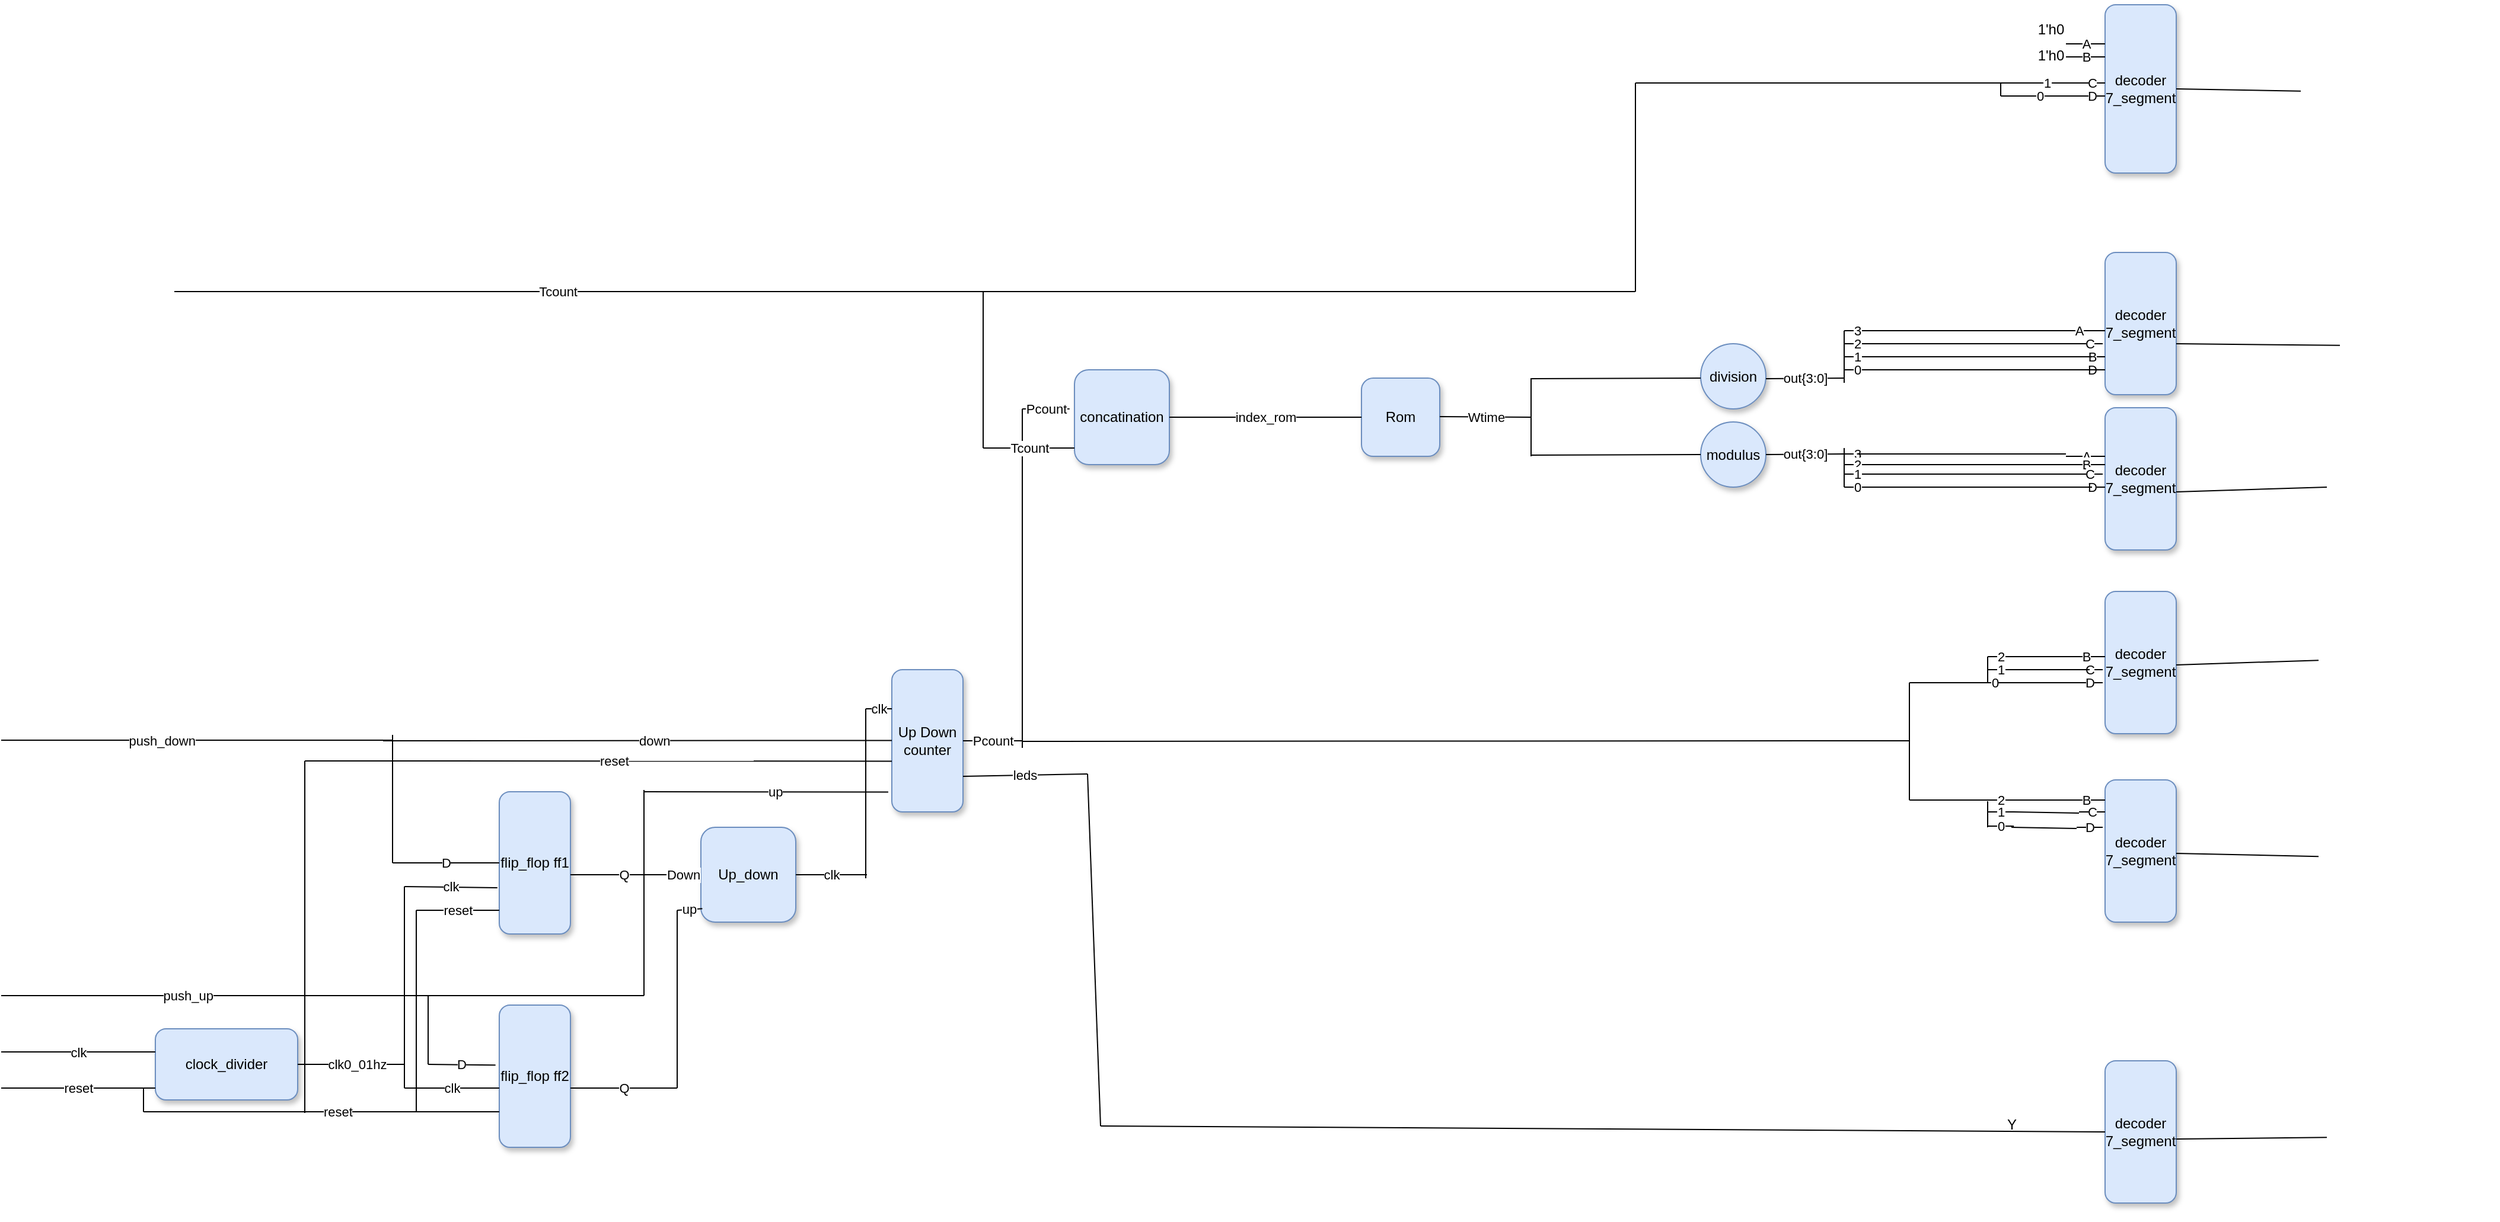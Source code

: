 <mxfile version="17.4.6" type="github">
  <diagram id="_OasSzyfXpFbLGzIso6j" name="Page-1">
    <mxGraphModel dx="2076" dy="1094" grid="1" gridSize="11" guides="1" tooltips="1" connect="1" arrows="1" fold="1" page="1" pageScale="1" pageWidth="2339" pageHeight="3300" math="0" shadow="0">
      <root>
        <mxCell id="0" />
        <mxCell id="1" parent="0" />
        <mxCell id="bXjj3tOBY4pDYJ4PTl34-1" value="&lt;p style=&quot;line-height: 2.1&quot;&gt;clock_divider&lt;/p&gt;" style="rounded=1;whiteSpace=wrap;html=1;align=center;fillColor=#dae8fc;strokeColor=#6c8ebf;shadow=1;" vertex="1" parent="1">
          <mxGeometry x="160" y="930" width="120" height="60" as="geometry" />
        </mxCell>
        <mxCell id="bXjj3tOBY4pDYJ4PTl34-2" value="clk" style="endArrow=none;html=1;rounded=0;" edge="1" parent="1">
          <mxGeometry width="50" height="50" relative="1" as="geometry">
            <mxPoint x="30" y="949.5" as="sourcePoint" />
            <mxPoint x="160" y="949.5" as="targetPoint" />
            <Array as="points">
              <mxPoint x="90" y="949.5" />
            </Array>
          </mxGeometry>
        </mxCell>
        <mxCell id="bXjj3tOBY4pDYJ4PTl34-3" value="reset" style="endArrow=none;html=1;rounded=0;fontFamily=Helvetica;" edge="1" parent="1">
          <mxGeometry width="50" height="50" relative="1" as="geometry">
            <mxPoint x="30" y="980" as="sourcePoint" />
            <mxPoint x="160" y="980" as="targetPoint" />
          </mxGeometry>
        </mxCell>
        <mxCell id="bXjj3tOBY4pDYJ4PTl34-4" value="clk0_01hz" style="endArrow=none;html=1;rounded=0;fontFamily=Helvetica;exitX=1;exitY=0.5;exitDx=0;exitDy=0;" edge="1" parent="1" source="bXjj3tOBY4pDYJ4PTl34-1">
          <mxGeometry width="50" height="50" relative="1" as="geometry">
            <mxPoint x="300" y="980" as="sourcePoint" />
            <mxPoint x="370" y="970" as="targetPoint" />
            <Array as="points">
              <mxPoint x="370" y="960" />
            </Array>
          </mxGeometry>
        </mxCell>
        <mxCell id="bXjj3tOBY4pDYJ4PTl34-8" value="flip_flop ff1" style="rounded=1;whiteSpace=wrap;html=1;shadow=1;fontFamily=Helvetica;direction=south;fillColor=#dae8fc;strokeColor=#6c8ebf;" vertex="1" parent="1">
          <mxGeometry x="450" y="730" width="60" height="120" as="geometry" />
        </mxCell>
        <mxCell id="bXjj3tOBY4pDYJ4PTl34-9" value="flip_flop ff2" style="rounded=1;whiteSpace=wrap;html=1;shadow=1;fontFamily=Helvetica;direction=south;fillColor=#dae8fc;strokeColor=#6c8ebf;" vertex="1" parent="1">
          <mxGeometry x="450" y="910" width="60" height="120" as="geometry" />
        </mxCell>
        <mxCell id="bXjj3tOBY4pDYJ4PTl34-11" value="" style="endArrow=none;html=1;rounded=0;fontFamily=Helvetica;" edge="1" parent="1">
          <mxGeometry width="50" height="50" relative="1" as="geometry">
            <mxPoint x="370" y="980" as="sourcePoint" />
            <mxPoint x="370" y="810" as="targetPoint" />
            <Array as="points">
              <mxPoint x="370" y="970" />
            </Array>
          </mxGeometry>
        </mxCell>
        <mxCell id="bXjj3tOBY4pDYJ4PTl34-12" value="clk" style="endArrow=none;html=1;rounded=0;fontFamily=Helvetica;entryX=0.675;entryY=1.027;entryDx=0;entryDy=0;entryPerimeter=0;" edge="1" parent="1" target="bXjj3tOBY4pDYJ4PTl34-8">
          <mxGeometry width="50" height="50" relative="1" as="geometry">
            <mxPoint x="370" y="810" as="sourcePoint" />
            <mxPoint x="440" y="810" as="targetPoint" />
          </mxGeometry>
        </mxCell>
        <mxCell id="bXjj3tOBY4pDYJ4PTl34-13" value="clk" style="endArrow=none;html=1;rounded=0;fontFamily=Helvetica;entryX=0.583;entryY=1;entryDx=0;entryDy=0;entryPerimeter=0;" edge="1" parent="1" target="bXjj3tOBY4pDYJ4PTl34-9">
          <mxGeometry width="50" height="50" relative="1" as="geometry">
            <mxPoint x="370" y="980" as="sourcePoint" />
            <mxPoint x="440" y="980" as="targetPoint" />
          </mxGeometry>
        </mxCell>
        <mxCell id="bXjj3tOBY4pDYJ4PTl34-16" value="" style="endArrow=none;html=1;rounded=0;fontFamily=Helvetica;" edge="1" parent="1">
          <mxGeometry width="50" height="50" relative="1" as="geometry">
            <mxPoint x="150" y="1000" as="sourcePoint" />
            <mxPoint x="150" y="980" as="targetPoint" />
          </mxGeometry>
        </mxCell>
        <mxCell id="bXjj3tOBY4pDYJ4PTl34-17" value="reset" style="endArrow=none;html=1;rounded=0;fontFamily=Helvetica;entryX=0.75;entryY=1;entryDx=0;entryDy=0;align=left;" edge="1" parent="1" target="bXjj3tOBY4pDYJ4PTl34-9">
          <mxGeometry width="50" height="50" relative="1" as="geometry">
            <mxPoint x="150" y="1000" as="sourcePoint" />
            <mxPoint x="414" y="1000" as="targetPoint" />
          </mxGeometry>
        </mxCell>
        <mxCell id="bXjj3tOBY4pDYJ4PTl34-18" value="D" style="endArrow=none;html=1;rounded=0;fontFamily=Helvetica;entryX=0.422;entryY=1.053;entryDx=0;entryDy=0;entryPerimeter=0;" edge="1" parent="1" target="bXjj3tOBY4pDYJ4PTl34-9">
          <mxGeometry width="50" height="50" relative="1" as="geometry">
            <mxPoint x="390" y="960" as="sourcePoint" />
            <mxPoint x="450" y="930" as="targetPoint" />
          </mxGeometry>
        </mxCell>
        <mxCell id="bXjj3tOBY4pDYJ4PTl34-19" value="" style="endArrow=none;html=1;rounded=0;fontFamily=Helvetica;" edge="1" parent="1">
          <mxGeometry width="50" height="50" relative="1" as="geometry">
            <mxPoint x="390" y="960" as="sourcePoint" />
            <mxPoint x="390" y="902" as="targetPoint" />
          </mxGeometry>
        </mxCell>
        <mxCell id="bXjj3tOBY4pDYJ4PTl34-20" value="push_up" style="endArrow=none;html=1;rounded=0;fontFamily=Helvetica;align=right;" edge="1" parent="1">
          <mxGeometry width="50" height="50" relative="1" as="geometry">
            <mxPoint x="390" y="902" as="sourcePoint" />
            <mxPoint x="30" y="902" as="targetPoint" />
          </mxGeometry>
        </mxCell>
        <mxCell id="bXjj3tOBY4pDYJ4PTl34-24" value="D" style="endArrow=none;html=1;rounded=0;fontFamily=Helvetica;entryX=0.5;entryY=1;entryDx=0;entryDy=0;" edge="1" parent="1" target="bXjj3tOBY4pDYJ4PTl34-8">
          <mxGeometry width="50" height="50" relative="1" as="geometry">
            <mxPoint x="360" y="790" as="sourcePoint" />
            <mxPoint x="450" y="765" as="targetPoint" />
          </mxGeometry>
        </mxCell>
        <mxCell id="bXjj3tOBY4pDYJ4PTl34-25" value="" style="endArrow=none;html=1;rounded=0;fontFamily=Helvetica;" edge="1" parent="1">
          <mxGeometry width="50" height="50" relative="1" as="geometry">
            <mxPoint x="360" y="790" as="sourcePoint" />
            <mxPoint x="360" y="682" as="targetPoint" />
          </mxGeometry>
        </mxCell>
        <mxCell id="bXjj3tOBY4pDYJ4PTl34-26" value="push_down" style="endArrow=none;html=1;rounded=0;fontFamily=Helvetica;align=right;" edge="1" parent="1">
          <mxGeometry width="50" height="50" relative="1" as="geometry">
            <mxPoint x="30" y="686.5" as="sourcePoint" />
            <mxPoint x="360" y="686.5" as="targetPoint" />
          </mxGeometry>
        </mxCell>
        <mxCell id="bXjj3tOBY4pDYJ4PTl34-27" value="reset" style="endArrow=none;html=1;rounded=0;fontFamily=Helvetica;" edge="1" parent="1">
          <mxGeometry width="50" height="50" relative="1" as="geometry">
            <mxPoint x="380" y="830" as="sourcePoint" />
            <mxPoint x="450" y="830" as="targetPoint" />
          </mxGeometry>
        </mxCell>
        <mxCell id="bXjj3tOBY4pDYJ4PTl34-28" value="" style="endArrow=none;html=1;rounded=0;fontFamily=Helvetica;" edge="1" parent="1">
          <mxGeometry width="50" height="50" relative="1" as="geometry">
            <mxPoint x="380" y="830" as="sourcePoint" />
            <mxPoint x="380" y="1000" as="targetPoint" />
          </mxGeometry>
        </mxCell>
        <mxCell id="bXjj3tOBY4pDYJ4PTl34-29" value="Q" style="endArrow=none;html=1;rounded=0;fontFamily=Helvetica;" edge="1" parent="1">
          <mxGeometry width="50" height="50" relative="1" as="geometry">
            <mxPoint x="510" y="800" as="sourcePoint" />
            <mxPoint x="600" y="800" as="targetPoint" />
          </mxGeometry>
        </mxCell>
        <mxCell id="bXjj3tOBY4pDYJ4PTl34-30" value="Q" style="endArrow=none;html=1;rounded=0;fontFamily=Helvetica;" edge="1" parent="1">
          <mxGeometry width="50" height="50" relative="1" as="geometry">
            <mxPoint x="510" y="980" as="sourcePoint" />
            <mxPoint x="600" y="980" as="targetPoint" />
          </mxGeometry>
        </mxCell>
        <mxCell id="bXjj3tOBY4pDYJ4PTl34-32" value="Up_down" style="whiteSpace=wrap;html=1;aspect=fixed;rounded=1;shadow=1;fontFamily=Helvetica;fillColor=#dae8fc;strokeColor=#6c8ebf;" vertex="1" parent="1">
          <mxGeometry x="620" y="760" width="80" height="80" as="geometry" />
        </mxCell>
        <mxCell id="bXjj3tOBY4pDYJ4PTl34-34" value="Down" style="endArrow=none;html=1;rounded=0;fontFamily=Helvetica;" edge="1" parent="1">
          <mxGeometry width="50" height="50" relative="1" as="geometry">
            <mxPoint x="590" y="800" as="sourcePoint" />
            <mxPoint x="620" y="800" as="targetPoint" />
          </mxGeometry>
        </mxCell>
        <mxCell id="bXjj3tOBY4pDYJ4PTl34-40" value="" style="endArrow=none;html=1;rounded=0;fontFamily=Helvetica;" edge="1" parent="1">
          <mxGeometry width="50" height="50" relative="1" as="geometry">
            <mxPoint x="600" y="980" as="sourcePoint" />
            <mxPoint x="600" y="830" as="targetPoint" />
          </mxGeometry>
        </mxCell>
        <mxCell id="bXjj3tOBY4pDYJ4PTl34-41" value="up" style="endArrow=none;html=1;rounded=0;fontFamily=Helvetica;entryX=0.015;entryY=0.858;entryDx=0;entryDy=0;entryPerimeter=0;" edge="1" parent="1" target="bXjj3tOBY4pDYJ4PTl34-32">
          <mxGeometry width="50" height="50" relative="1" as="geometry">
            <mxPoint x="600" y="830" as="sourcePoint" />
            <mxPoint x="670" y="870" as="targetPoint" />
          </mxGeometry>
        </mxCell>
        <mxCell id="bXjj3tOBY4pDYJ4PTl34-42" value="clk" style="endArrow=none;html=1;rounded=0;fontFamily=Helvetica;exitX=1;exitY=0.5;exitDx=0;exitDy=0;" edge="1" parent="1" source="bXjj3tOBY4pDYJ4PTl34-32">
          <mxGeometry width="50" height="50" relative="1" as="geometry">
            <mxPoint x="590" y="880" as="sourcePoint" />
            <mxPoint x="760" y="800" as="targetPoint" />
          </mxGeometry>
        </mxCell>
        <mxCell id="bXjj3tOBY4pDYJ4PTl34-43" value="Up Down counter" style="rounded=1;whiteSpace=wrap;html=1;shadow=1;fontFamily=Helvetica;direction=south;fillColor=#dae8fc;strokeColor=#6c8ebf;" vertex="1" parent="1">
          <mxGeometry x="781" y="627" width="60" height="120" as="geometry" />
        </mxCell>
        <mxCell id="bXjj3tOBY4pDYJ4PTl34-45" value="up" style="endArrow=none;html=1;rounded=0;fontFamily=Helvetica;entryX=0.86;entryY=1.05;entryDx=0;entryDy=0;entryPerimeter=0;align=left;" edge="1" parent="1" target="bXjj3tOBY4pDYJ4PTl34-43">
          <mxGeometry width="50" height="50" relative="1" as="geometry">
            <mxPoint x="572" y="730" as="sourcePoint" />
            <mxPoint x="781" y="682" as="targetPoint" />
          </mxGeometry>
        </mxCell>
        <mxCell id="bXjj3tOBY4pDYJ4PTl34-47" value="" style="endArrow=none;html=1;rounded=0;fontFamily=Helvetica;" edge="1" parent="1">
          <mxGeometry width="50" height="50" relative="1" as="geometry">
            <mxPoint x="572" y="728.5" as="sourcePoint" />
            <mxPoint x="572" y="902" as="targetPoint" />
          </mxGeometry>
        </mxCell>
        <mxCell id="bXjj3tOBY4pDYJ4PTl34-48" value="" style="endArrow=none;html=1;rounded=0;fontFamily=Helvetica;" edge="1" parent="1">
          <mxGeometry width="50" height="50" relative="1" as="geometry">
            <mxPoint x="383.5" y="902" as="sourcePoint" />
            <mxPoint x="572" y="902" as="targetPoint" />
          </mxGeometry>
        </mxCell>
        <mxCell id="bXjj3tOBY4pDYJ4PTl34-49" value="reset" style="endArrow=none;html=1;rounded=0;fontFamily=Helvetica;entryX=0.86;entryY=1.05;entryDx=0;entryDy=0;entryPerimeter=0;align=left;" edge="1" parent="1">
          <mxGeometry width="50" height="50" relative="1" as="geometry">
            <mxPoint x="286" y="704" as="sourcePoint" />
            <mxPoint x="781" y="704.2" as="targetPoint" />
          </mxGeometry>
        </mxCell>
        <mxCell id="bXjj3tOBY4pDYJ4PTl34-50" value="" style="endArrow=none;html=1;rounded=0;fontFamily=Helvetica;" edge="1" parent="1">
          <mxGeometry width="50" height="50" relative="1" as="geometry">
            <mxPoint x="286" y="704" as="sourcePoint" />
            <mxPoint x="286" y="1001" as="targetPoint" />
          </mxGeometry>
        </mxCell>
        <mxCell id="bXjj3tOBY4pDYJ4PTl34-51" value="down" style="endArrow=none;html=1;rounded=0;fontFamily=Helvetica;entryX=0.86;entryY=1.05;entryDx=0;entryDy=0;entryPerimeter=0;align=left;" edge="1" parent="1">
          <mxGeometry width="50" height="50" relative="1" as="geometry">
            <mxPoint x="352" y="687" as="sourcePoint" />
            <mxPoint x="781" y="686.7" as="targetPoint" />
          </mxGeometry>
        </mxCell>
        <mxCell id="bXjj3tOBY4pDYJ4PTl34-52" value="" style="endArrow=none;html=1;rounded=0;fontFamily=Helvetica;" edge="1" parent="1">
          <mxGeometry width="50" height="50" relative="1" as="geometry">
            <mxPoint x="759" y="660" as="sourcePoint" />
            <mxPoint x="759" y="803" as="targetPoint" />
          </mxGeometry>
        </mxCell>
        <mxCell id="bXjj3tOBY4pDYJ4PTl34-53" value="clk" style="endArrow=none;html=1;rounded=0;fontFamily=Helvetica;" edge="1" parent="1">
          <mxGeometry width="50" height="50" relative="1" as="geometry">
            <mxPoint x="759" y="660" as="sourcePoint" />
            <mxPoint x="781" y="660" as="targetPoint" />
          </mxGeometry>
        </mxCell>
        <mxCell id="bXjj3tOBY4pDYJ4PTl34-54" value="concatination" style="whiteSpace=wrap;html=1;aspect=fixed;rounded=1;shadow=1;fontFamily=Helvetica;fillColor=#dae8fc;strokeColor=#6c8ebf;" vertex="1" parent="1">
          <mxGeometry x="935" y="374" width="80" height="80" as="geometry" />
        </mxCell>
        <mxCell id="bXjj3tOBY4pDYJ4PTl34-55" value="Pcount" style="endArrow=none;html=1;rounded=0;fontFamily=Helvetica;exitX=0.5;exitY=0;exitDx=0;exitDy=0;" edge="1" parent="1" source="bXjj3tOBY4pDYJ4PTl34-43">
          <mxGeometry width="50" height="50" relative="1" as="geometry">
            <mxPoint x="847" y="605" as="sourcePoint" />
            <mxPoint x="891" y="687" as="targetPoint" />
          </mxGeometry>
        </mxCell>
        <mxCell id="bXjj3tOBY4pDYJ4PTl34-56" value="" style="endArrow=none;html=1;rounded=0;fontFamily=Helvetica;" edge="1" parent="1">
          <mxGeometry width="50" height="50" relative="1" as="geometry">
            <mxPoint x="891" y="693" as="sourcePoint" />
            <mxPoint x="891" y="407" as="targetPoint" />
          </mxGeometry>
        </mxCell>
        <mxCell id="bXjj3tOBY4pDYJ4PTl34-58" value="Tcount" style="endArrow=none;html=1;rounded=0;fontFamily=Helvetica;" edge="1" parent="1">
          <mxGeometry width="50" height="50" relative="1" as="geometry">
            <mxPoint x="935" y="440" as="sourcePoint" />
            <mxPoint x="858" y="440" as="targetPoint" />
          </mxGeometry>
        </mxCell>
        <mxCell id="bXjj3tOBY4pDYJ4PTl34-59" value="Pcount" style="endArrow=none;html=1;rounded=0;fontFamily=Helvetica;exitX=-0.052;exitY=0.413;exitDx=0;exitDy=0;exitPerimeter=0;" edge="1" parent="1" source="bXjj3tOBY4pDYJ4PTl34-54">
          <mxGeometry width="50" height="50" relative="1" as="geometry">
            <mxPoint x="924" y="407" as="sourcePoint" />
            <mxPoint x="891" y="407" as="targetPoint" />
            <Array as="points">
              <mxPoint x="913" y="407" />
            </Array>
          </mxGeometry>
        </mxCell>
        <mxCell id="bXjj3tOBY4pDYJ4PTl34-60" value="" style="endArrow=none;html=1;rounded=0;fontFamily=Helvetica;" edge="1" parent="1">
          <mxGeometry width="50" height="50" relative="1" as="geometry">
            <mxPoint x="858" y="440" as="sourcePoint" />
            <mxPoint x="858" y="308" as="targetPoint" />
          </mxGeometry>
        </mxCell>
        <mxCell id="bXjj3tOBY4pDYJ4PTl34-61" value="Tcount" style="endArrow=none;html=1;rounded=0;fontFamily=Helvetica;align=right;" edge="1" parent="1">
          <mxGeometry width="50" height="50" relative="1" as="geometry">
            <mxPoint x="858" y="308" as="sourcePoint" />
            <mxPoint x="176" y="308" as="targetPoint" />
          </mxGeometry>
        </mxCell>
        <mxCell id="bXjj3tOBY4pDYJ4PTl34-63" value="Rom" style="whiteSpace=wrap;html=1;aspect=fixed;rounded=1;shadow=1;fontFamily=Helvetica;fillColor=#dae8fc;strokeColor=#6c8ebf;" vertex="1" parent="1">
          <mxGeometry x="1177" y="381" width="66" height="66" as="geometry" />
        </mxCell>
        <mxCell id="bXjj3tOBY4pDYJ4PTl34-64" value="index_rom" style="endArrow=none;html=1;rounded=0;fontFamily=Helvetica;exitX=1;exitY=0.5;exitDx=0;exitDy=0;entryX=0;entryY=0.5;entryDx=0;entryDy=0;" edge="1" parent="1" source="bXjj3tOBY4pDYJ4PTl34-54" target="bXjj3tOBY4pDYJ4PTl34-63">
          <mxGeometry width="50" height="50" relative="1" as="geometry">
            <mxPoint x="1078" y="447" as="sourcePoint" />
            <mxPoint x="1128" y="397" as="targetPoint" />
          </mxGeometry>
        </mxCell>
        <mxCell id="bXjj3tOBY4pDYJ4PTl34-65" value="Wtime" style="endArrow=none;html=1;rounded=0;fontFamily=Helvetica;" edge="1" parent="1">
          <mxGeometry width="50" height="50" relative="1" as="geometry">
            <mxPoint x="1320" y="414" as="sourcePoint" />
            <mxPoint x="1243" y="413.5" as="targetPoint" />
          </mxGeometry>
        </mxCell>
        <mxCell id="bXjj3tOBY4pDYJ4PTl34-66" value="" style="endArrow=none;html=1;rounded=0;fontFamily=Helvetica;" edge="1" parent="1">
          <mxGeometry width="50" height="50" relative="1" as="geometry">
            <mxPoint x="1320" y="381" as="sourcePoint" />
            <mxPoint x="1320" y="447" as="targetPoint" />
          </mxGeometry>
        </mxCell>
        <mxCell id="bXjj3tOBY4pDYJ4PTl34-67" value="division" style="ellipse;whiteSpace=wrap;html=1;aspect=fixed;rounded=1;shadow=1;fontFamily=Helvetica;fillColor=#dae8fc;strokeColor=#6c8ebf;" vertex="1" parent="1">
          <mxGeometry x="1463" y="352" width="55" height="55" as="geometry" />
        </mxCell>
        <mxCell id="bXjj3tOBY4pDYJ4PTl34-68" value="modulus" style="ellipse;whiteSpace=wrap;html=1;aspect=fixed;rounded=1;shadow=1;fontFamily=Helvetica;fillColor=#dae8fc;strokeColor=#6c8ebf;" vertex="1" parent="1">
          <mxGeometry x="1463" y="418" width="55" height="55" as="geometry" />
        </mxCell>
        <mxCell id="bXjj3tOBY4pDYJ4PTl34-69" value="" style="endArrow=none;html=1;rounded=0;fontFamily=Helvetica;entryX=0;entryY=0.5;entryDx=0;entryDy=0;" edge="1" parent="1" target="bXjj3tOBY4pDYJ4PTl34-68">
          <mxGeometry width="50" height="50" relative="1" as="geometry">
            <mxPoint x="1320" y="446" as="sourcePoint" />
            <mxPoint x="1331" y="465" as="targetPoint" />
          </mxGeometry>
        </mxCell>
        <mxCell id="bXjj3tOBY4pDYJ4PTl34-70" value="" style="endArrow=none;html=1;rounded=0;fontFamily=Helvetica;entryX=0;entryY=0.5;entryDx=0;entryDy=0;" edge="1" parent="1">
          <mxGeometry width="50" height="50" relative="1" as="geometry">
            <mxPoint x="1320" y="381.5" as="sourcePoint" />
            <mxPoint x="1463" y="381" as="targetPoint" />
          </mxGeometry>
        </mxCell>
        <mxCell id="bXjj3tOBY4pDYJ4PTl34-71" value="out{3:0]" style="endArrow=none;html=1;rounded=0;fontFamily=Helvetica;" edge="1" parent="1">
          <mxGeometry width="50" height="50" relative="1" as="geometry">
            <mxPoint x="1518" y="381.5" as="sourcePoint" />
            <mxPoint x="1584" y="381" as="targetPoint" />
          </mxGeometry>
        </mxCell>
        <mxCell id="bXjj3tOBY4pDYJ4PTl34-72" value="out{3:0]" style="endArrow=none;html=1;rounded=0;fontFamily=Helvetica;" edge="1" parent="1">
          <mxGeometry width="50" height="50" relative="1" as="geometry">
            <mxPoint x="1518" y="445.5" as="sourcePoint" />
            <mxPoint x="1584" y="445" as="targetPoint" />
          </mxGeometry>
        </mxCell>
        <mxCell id="bXjj3tOBY4pDYJ4PTl34-73" value="decoder&lt;br&gt;7_segment" style="rounded=1;whiteSpace=wrap;html=1;shadow=1;fontFamily=Helvetica;direction=south;fillColor=#dae8fc;strokeColor=#6c8ebf;" vertex="1" parent="1">
          <mxGeometry x="1804" y="275" width="60" height="120" as="geometry" />
        </mxCell>
        <mxCell id="bXjj3tOBY4pDYJ4PTl34-74" value="decoder&lt;br&gt;7_segment" style="rounded=1;whiteSpace=wrap;html=1;shadow=1;fontFamily=Helvetica;direction=south;fillColor=#dae8fc;strokeColor=#6c8ebf;" vertex="1" parent="1">
          <mxGeometry x="1804" y="66" width="60" height="142" as="geometry" />
        </mxCell>
        <mxCell id="bXjj3tOBY4pDYJ4PTl34-75" value="decoder&lt;br&gt;7_segment" style="rounded=1;whiteSpace=wrap;html=1;shadow=1;fontFamily=Helvetica;direction=south;fillColor=#dae8fc;strokeColor=#6c8ebf;" vertex="1" parent="1">
          <mxGeometry x="1804" y="561" width="60" height="120" as="geometry" />
        </mxCell>
        <mxCell id="bXjj3tOBY4pDYJ4PTl34-76" value="decoder&lt;br&gt;7_segment" style="rounded=1;whiteSpace=wrap;html=1;shadow=1;fontFamily=Helvetica;direction=south;fillColor=#dae8fc;strokeColor=#6c8ebf;" vertex="1" parent="1">
          <mxGeometry x="1804" y="406" width="60" height="120" as="geometry" />
        </mxCell>
        <mxCell id="bXjj3tOBY4pDYJ4PTl34-77" value="decoder&lt;br&gt;7_segment" style="rounded=1;whiteSpace=wrap;html=1;shadow=1;fontFamily=Helvetica;direction=south;fillColor=#dae8fc;strokeColor=#6c8ebf;" vertex="1" parent="1">
          <mxGeometry x="1804" y="957" width="60" height="120" as="geometry" />
        </mxCell>
        <mxCell id="bXjj3tOBY4pDYJ4PTl34-78" value="decoder&lt;br&gt;7_segment" style="rounded=1;whiteSpace=wrap;html=1;shadow=1;fontFamily=Helvetica;direction=south;fillColor=#dae8fc;strokeColor=#6c8ebf;" vertex="1" parent="1">
          <mxGeometry x="1804" y="720" width="60" height="120" as="geometry" />
        </mxCell>
        <mxCell id="bXjj3tOBY4pDYJ4PTl34-79" value="" style="endArrow=none;html=1;rounded=0;fontFamily=Helvetica;" edge="1" parent="1">
          <mxGeometry width="50" height="50" relative="1" as="geometry">
            <mxPoint x="858" y="308" as="sourcePoint" />
            <mxPoint x="1408" y="308" as="targetPoint" />
          </mxGeometry>
        </mxCell>
        <mxCell id="bXjj3tOBY4pDYJ4PTl34-80" value="" style="endArrow=none;html=1;rounded=0;fontFamily=Helvetica;" edge="1" parent="1">
          <mxGeometry width="50" height="50" relative="1" as="geometry">
            <mxPoint x="1408" y="132" as="sourcePoint" />
            <mxPoint x="1408" y="308" as="targetPoint" />
          </mxGeometry>
        </mxCell>
        <mxCell id="bXjj3tOBY4pDYJ4PTl34-81" value="" style="endArrow=none;html=1;rounded=0;fontFamily=Helvetica;" edge="1" parent="1">
          <mxGeometry width="50" height="50" relative="1" as="geometry">
            <mxPoint x="1408" y="132" as="sourcePoint" />
            <mxPoint x="1716" y="132" as="targetPoint" />
          </mxGeometry>
        </mxCell>
        <mxCell id="bXjj3tOBY4pDYJ4PTl34-82" value="" style="endArrow=none;html=1;rounded=0;fontFamily=Helvetica;" edge="1" parent="1">
          <mxGeometry width="50" height="50" relative="1" as="geometry">
            <mxPoint x="1716" y="132" as="sourcePoint" />
            <mxPoint x="1716" y="143" as="targetPoint" />
          </mxGeometry>
        </mxCell>
        <mxCell id="bXjj3tOBY4pDYJ4PTl34-84" value="0" style="endArrow=none;html=1;rounded=0;fontFamily=Helvetica;" edge="1" parent="1">
          <mxGeometry width="50" height="50" relative="1" as="geometry">
            <mxPoint x="1782" y="143" as="sourcePoint" />
            <mxPoint x="1716" y="143" as="targetPoint" />
            <Array as="points">
              <mxPoint x="1727" y="143" />
            </Array>
          </mxGeometry>
        </mxCell>
        <mxCell id="bXjj3tOBY4pDYJ4PTl34-85" value="1" style="endArrow=none;html=1;rounded=0;fontFamily=Helvetica;" edge="1" parent="1">
          <mxGeometry width="50" height="50" relative="1" as="geometry">
            <mxPoint x="1793" y="132" as="sourcePoint" />
            <mxPoint x="1716" y="132" as="targetPoint" />
            <Array as="points" />
          </mxGeometry>
        </mxCell>
        <mxCell id="bXjj3tOBY4pDYJ4PTl34-86" value="A" style="endArrow=none;html=1;rounded=0;fontFamily=Helvetica;" edge="1" parent="1">
          <mxGeometry width="50" height="50" relative="1" as="geometry">
            <mxPoint x="1804" y="99" as="sourcePoint" />
            <mxPoint x="1771" y="99" as="targetPoint" />
            <Array as="points">
              <mxPoint x="1793" y="99" />
            </Array>
          </mxGeometry>
        </mxCell>
        <mxCell id="bXjj3tOBY4pDYJ4PTl34-87" value="B" style="endArrow=none;html=1;rounded=0;fontFamily=Helvetica;" edge="1" parent="1">
          <mxGeometry width="50" height="50" relative="1" as="geometry">
            <mxPoint x="1804" y="110" as="sourcePoint" />
            <mxPoint x="1771" y="110" as="targetPoint" />
            <Array as="points">
              <mxPoint x="1793" y="110" />
            </Array>
          </mxGeometry>
        </mxCell>
        <mxCell id="bXjj3tOBY4pDYJ4PTl34-88" value="C" style="endArrow=none;html=1;rounded=0;fontFamily=Helvetica;" edge="1" parent="1">
          <mxGeometry width="50" height="50" relative="1" as="geometry">
            <mxPoint x="1804" y="132" as="sourcePoint" />
            <mxPoint x="1782" y="132" as="targetPoint" />
            <Array as="points">
              <mxPoint x="1793" y="132" />
            </Array>
          </mxGeometry>
        </mxCell>
        <mxCell id="bXjj3tOBY4pDYJ4PTl34-89" value="D" style="endArrow=none;html=1;rounded=0;fontFamily=Helvetica;" edge="1" parent="1">
          <mxGeometry width="50" height="50" relative="1" as="geometry">
            <mxPoint x="1804" y="143" as="sourcePoint" />
            <mxPoint x="1782" y="143" as="targetPoint" />
            <Array as="points">
              <mxPoint x="1793" y="143" />
            </Array>
          </mxGeometry>
        </mxCell>
        <mxCell id="bXjj3tOBY4pDYJ4PTl34-90" value="A" style="endArrow=none;html=1;rounded=0;fontFamily=Helvetica;" edge="1" parent="1">
          <mxGeometry x="0.333" width="50" height="50" relative="1" as="geometry">
            <mxPoint x="1804" y="341" as="sourcePoint" />
            <mxPoint x="1771" y="341" as="targetPoint" />
            <Array as="points">
              <mxPoint x="1793" y="341" />
            </Array>
            <mxPoint as="offset" />
          </mxGeometry>
        </mxCell>
        <mxCell id="bXjj3tOBY4pDYJ4PTl34-91" value="B" style="endArrow=none;html=1;rounded=0;fontFamily=Helvetica;" edge="1" parent="1">
          <mxGeometry x="-0.333" width="50" height="50" relative="1" as="geometry">
            <mxPoint x="1804" y="363" as="sourcePoint" />
            <mxPoint x="1771" y="363" as="targetPoint" />
            <Array as="points">
              <mxPoint x="1793" y="363" />
            </Array>
            <mxPoint as="offset" />
          </mxGeometry>
        </mxCell>
        <mxCell id="bXjj3tOBY4pDYJ4PTl34-92" value="C" style="endArrow=none;html=1;rounded=0;fontFamily=Helvetica;" edge="1" parent="1">
          <mxGeometry width="50" height="50" relative="1" as="geometry">
            <mxPoint x="1802" y="352" as="sourcePoint" />
            <mxPoint x="1780" y="352" as="targetPoint" />
            <Array as="points">
              <mxPoint x="1791" y="352" />
            </Array>
            <mxPoint as="offset" />
          </mxGeometry>
        </mxCell>
        <mxCell id="bXjj3tOBY4pDYJ4PTl34-93" value="D" style="endArrow=none;html=1;rounded=0;fontFamily=Helvetica;" edge="1" parent="1">
          <mxGeometry width="50" height="50" relative="1" as="geometry">
            <mxPoint x="1804" y="374" as="sourcePoint" />
            <mxPoint x="1782" y="374" as="targetPoint" />
            <Array as="points">
              <mxPoint x="1793" y="374" />
            </Array>
          </mxGeometry>
        </mxCell>
        <mxCell id="bXjj3tOBY4pDYJ4PTl34-94" value="A" style="endArrow=none;html=1;rounded=0;fontFamily=Helvetica;" edge="1" parent="1">
          <mxGeometry width="50" height="50" relative="1" as="geometry">
            <mxPoint x="1804" y="447" as="sourcePoint" />
            <mxPoint x="1771" y="447" as="targetPoint" />
            <Array as="points">
              <mxPoint x="1793" y="447" />
            </Array>
          </mxGeometry>
        </mxCell>
        <mxCell id="bXjj3tOBY4pDYJ4PTl34-95" value="B" style="endArrow=none;html=1;rounded=0;fontFamily=Helvetica;" edge="1" parent="1">
          <mxGeometry width="50" height="50" relative="1" as="geometry">
            <mxPoint x="1804" y="454" as="sourcePoint" />
            <mxPoint x="1771" y="454" as="targetPoint" />
            <Array as="points">
              <mxPoint x="1793" y="454" />
            </Array>
          </mxGeometry>
        </mxCell>
        <mxCell id="bXjj3tOBY4pDYJ4PTl34-96" value="C" style="endArrow=none;html=1;rounded=0;fontFamily=Helvetica;" edge="1" parent="1">
          <mxGeometry width="50" height="50" relative="1" as="geometry">
            <mxPoint x="1802" y="462" as="sourcePoint" />
            <mxPoint x="1780" y="462" as="targetPoint" />
            <Array as="points">
              <mxPoint x="1791" y="462" />
            </Array>
          </mxGeometry>
        </mxCell>
        <mxCell id="bXjj3tOBY4pDYJ4PTl34-97" value="D" style="endArrow=none;html=1;rounded=0;fontFamily=Helvetica;" edge="1" parent="1">
          <mxGeometry width="50" height="50" relative="1" as="geometry">
            <mxPoint x="1804" y="473" as="sourcePoint" />
            <mxPoint x="1782" y="473" as="targetPoint" />
            <Array as="points">
              <mxPoint x="1793" y="473" />
            </Array>
          </mxGeometry>
        </mxCell>
        <mxCell id="bXjj3tOBY4pDYJ4PTl34-99" value="B" style="endArrow=none;html=1;rounded=0;fontFamily=Helvetica;" edge="1" parent="1">
          <mxGeometry width="50" height="50" relative="1" as="geometry">
            <mxPoint x="1804" y="616" as="sourcePoint" />
            <mxPoint x="1771" y="616" as="targetPoint" />
            <Array as="points">
              <mxPoint x="1793" y="616" />
            </Array>
          </mxGeometry>
        </mxCell>
        <mxCell id="bXjj3tOBY4pDYJ4PTl34-100" value="C" style="endArrow=none;html=1;rounded=0;fontFamily=Helvetica;" edge="1" parent="1">
          <mxGeometry width="50" height="50" relative="1" as="geometry">
            <mxPoint x="1802" y="627" as="sourcePoint" />
            <mxPoint x="1780" y="627" as="targetPoint" />
            <Array as="points">
              <mxPoint x="1791" y="627" />
            </Array>
          </mxGeometry>
        </mxCell>
        <mxCell id="bXjj3tOBY4pDYJ4PTl34-101" value="D" style="endArrow=none;html=1;rounded=0;fontFamily=Helvetica;" edge="1" parent="1">
          <mxGeometry width="50" height="50" relative="1" as="geometry">
            <mxPoint x="1802" y="638" as="sourcePoint" />
            <mxPoint x="1780" y="638" as="targetPoint" />
            <Array as="points">
              <mxPoint x="1791" y="638" />
            </Array>
          </mxGeometry>
        </mxCell>
        <mxCell id="bXjj3tOBY4pDYJ4PTl34-103" value="B" style="endArrow=none;html=1;rounded=0;fontFamily=Helvetica;" edge="1" parent="1">
          <mxGeometry width="50" height="50" relative="1" as="geometry">
            <mxPoint x="1804" y="737" as="sourcePoint" />
            <mxPoint x="1771" y="737" as="targetPoint" />
            <Array as="points">
              <mxPoint x="1793" y="737" />
            </Array>
          </mxGeometry>
        </mxCell>
        <mxCell id="bXjj3tOBY4pDYJ4PTl34-104" value="C" style="endArrow=none;html=1;rounded=0;fontFamily=Helvetica;" edge="1" parent="1">
          <mxGeometry width="50" height="50" relative="1" as="geometry">
            <mxPoint x="1804" y="747" as="sourcePoint" />
            <mxPoint x="1782" y="747" as="targetPoint" />
            <Array as="points">
              <mxPoint x="1793" y="747" />
            </Array>
          </mxGeometry>
        </mxCell>
        <mxCell id="bXjj3tOBY4pDYJ4PTl34-105" value="D" style="endArrow=none;html=1;rounded=0;fontFamily=Helvetica;" edge="1" parent="1">
          <mxGeometry width="50" height="50" relative="1" as="geometry">
            <mxPoint x="1802" y="760" as="sourcePoint" />
            <mxPoint x="1780" y="760" as="targetPoint" />
            <Array as="points">
              <mxPoint x="1791" y="760" />
            </Array>
          </mxGeometry>
        </mxCell>
        <mxCell id="bXjj3tOBY4pDYJ4PTl34-110" value="1&#39;h0" style="text;html=1;resizable=0;autosize=1;align=center;verticalAlign=middle;points=[];fillColor=none;strokeColor=none;rounded=0;shadow=1;fontFamily=Helvetica;" vertex="1" parent="1">
          <mxGeometry x="1736" y="76" width="44" height="22" as="geometry" />
        </mxCell>
        <mxCell id="bXjj3tOBY4pDYJ4PTl34-111" value="1&#39;h0" style="text;html=1;resizable=0;autosize=1;align=center;verticalAlign=middle;points=[];fillColor=none;strokeColor=none;rounded=0;shadow=1;fontFamily=Helvetica;" vertex="1" parent="1">
          <mxGeometry x="1736" y="98" width="44" height="22" as="geometry" />
        </mxCell>
        <mxCell id="bXjj3tOBY4pDYJ4PTl34-112" value="" style="endArrow=none;html=1;rounded=0;fontFamily=Helvetica;" edge="1" parent="1">
          <mxGeometry width="50" height="50" relative="1" as="geometry">
            <mxPoint x="1584" y="385" as="sourcePoint" />
            <mxPoint x="1584" y="341" as="targetPoint" />
          </mxGeometry>
        </mxCell>
        <mxCell id="bXjj3tOBY4pDYJ4PTl34-113" value="" style="endArrow=none;html=1;rounded=0;fontFamily=Helvetica;" edge="1" parent="1">
          <mxGeometry width="50" height="50" relative="1" as="geometry">
            <mxPoint x="1584" y="473" as="sourcePoint" />
            <mxPoint x="1584" y="440" as="targetPoint" />
          </mxGeometry>
        </mxCell>
        <mxCell id="bXjj3tOBY4pDYJ4PTl34-114" value="2" style="endArrow=none;html=1;rounded=0;fontFamily=Helvetica;" edge="1" parent="1">
          <mxGeometry width="50" height="50" relative="1" as="geometry">
            <mxPoint x="1606" y="352" as="sourcePoint" />
            <mxPoint x="1584" y="352" as="targetPoint" />
          </mxGeometry>
        </mxCell>
        <mxCell id="bXjj3tOBY4pDYJ4PTl34-115" value="3" style="endArrow=none;html=1;rounded=0;fontFamily=Helvetica;" edge="1" parent="1">
          <mxGeometry width="50" height="50" relative="1" as="geometry">
            <mxPoint x="1606" y="341" as="sourcePoint" />
            <mxPoint x="1584" y="341" as="targetPoint" />
          </mxGeometry>
        </mxCell>
        <mxCell id="bXjj3tOBY4pDYJ4PTl34-116" value="1" style="endArrow=none;html=1;rounded=0;fontFamily=Helvetica;" edge="1" parent="1">
          <mxGeometry width="50" height="50" relative="1" as="geometry">
            <mxPoint x="1606" y="363" as="sourcePoint" />
            <mxPoint x="1584" y="363" as="targetPoint" />
          </mxGeometry>
        </mxCell>
        <mxCell id="bXjj3tOBY4pDYJ4PTl34-117" value="0" style="endArrow=none;html=1;rounded=0;fontFamily=Helvetica;" edge="1" parent="1">
          <mxGeometry width="50" height="50" relative="1" as="geometry">
            <mxPoint x="1606" y="374" as="sourcePoint" />
            <mxPoint x="1584" y="374" as="targetPoint" />
          </mxGeometry>
        </mxCell>
        <mxCell id="bXjj3tOBY4pDYJ4PTl34-118" value="3" style="endArrow=none;html=1;rounded=0;fontFamily=Helvetica;" edge="1" parent="1">
          <mxGeometry width="50" height="50" relative="1" as="geometry">
            <mxPoint x="1606" y="445" as="sourcePoint" />
            <mxPoint x="1584" y="445" as="targetPoint" />
          </mxGeometry>
        </mxCell>
        <mxCell id="bXjj3tOBY4pDYJ4PTl34-119" value="2" style="endArrow=none;html=1;rounded=0;fontFamily=Helvetica;" edge="1" parent="1">
          <mxGeometry width="50" height="50" relative="1" as="geometry">
            <mxPoint x="1606" y="454" as="sourcePoint" />
            <mxPoint x="1584" y="454" as="targetPoint" />
          </mxGeometry>
        </mxCell>
        <mxCell id="bXjj3tOBY4pDYJ4PTl34-120" value="1" style="endArrow=none;html=1;rounded=0;fontFamily=Helvetica;" edge="1" parent="1">
          <mxGeometry width="50" height="50" relative="1" as="geometry">
            <mxPoint x="1606" y="462" as="sourcePoint" />
            <mxPoint x="1584" y="462" as="targetPoint" />
          </mxGeometry>
        </mxCell>
        <mxCell id="bXjj3tOBY4pDYJ4PTl34-121" value="0" style="endArrow=none;html=1;rounded=0;fontFamily=Helvetica;" edge="1" parent="1">
          <mxGeometry width="50" height="50" relative="1" as="geometry">
            <mxPoint x="1606" y="473" as="sourcePoint" />
            <mxPoint x="1584" y="473" as="targetPoint" />
          </mxGeometry>
        </mxCell>
        <mxCell id="bXjj3tOBY4pDYJ4PTl34-122" value="" style="endArrow=none;html=1;rounded=0;fontFamily=Helvetica;" edge="1" parent="1">
          <mxGeometry width="50" height="50" relative="1" as="geometry">
            <mxPoint x="1606" y="341" as="sourcePoint" />
            <mxPoint x="1771" y="341" as="targetPoint" />
          </mxGeometry>
        </mxCell>
        <mxCell id="bXjj3tOBY4pDYJ4PTl34-123" value="" style="endArrow=none;html=1;rounded=0;fontFamily=Helvetica;" edge="1" parent="1">
          <mxGeometry width="50" height="50" relative="1" as="geometry">
            <mxPoint x="1606" y="352" as="sourcePoint" />
            <mxPoint x="1782" y="352" as="targetPoint" />
          </mxGeometry>
        </mxCell>
        <mxCell id="bXjj3tOBY4pDYJ4PTl34-124" value="" style="endArrow=none;html=1;rounded=0;fontFamily=Helvetica;" edge="1" parent="1">
          <mxGeometry width="50" height="50" relative="1" as="geometry">
            <mxPoint x="1606" y="363" as="sourcePoint" />
            <mxPoint x="1793" y="363" as="targetPoint" />
          </mxGeometry>
        </mxCell>
        <mxCell id="bXjj3tOBY4pDYJ4PTl34-125" value="" style="endArrow=none;html=1;rounded=0;fontFamily=Helvetica;" edge="1" parent="1">
          <mxGeometry width="50" height="50" relative="1" as="geometry">
            <mxPoint x="1606" y="374" as="sourcePoint" />
            <mxPoint x="1804" y="374" as="targetPoint" />
          </mxGeometry>
        </mxCell>
        <mxCell id="bXjj3tOBY4pDYJ4PTl34-126" value="" style="endArrow=none;html=1;rounded=0;fontFamily=Helvetica;" edge="1" parent="1">
          <mxGeometry width="50" height="50" relative="1" as="geometry">
            <mxPoint x="1606" y="454" as="sourcePoint" />
            <mxPoint x="1771" y="454" as="targetPoint" />
          </mxGeometry>
        </mxCell>
        <mxCell id="bXjj3tOBY4pDYJ4PTl34-127" value="" style="endArrow=none;html=1;rounded=0;fontFamily=Helvetica;" edge="1" parent="1">
          <mxGeometry width="50" height="50" relative="1" as="geometry">
            <mxPoint x="1604" y="462" as="sourcePoint" />
            <mxPoint x="1780" y="462" as="targetPoint" />
          </mxGeometry>
        </mxCell>
        <mxCell id="bXjj3tOBY4pDYJ4PTl34-128" value="" style="endArrow=none;html=1;rounded=0;fontFamily=Helvetica;" edge="1" parent="1">
          <mxGeometry width="50" height="50" relative="1" as="geometry">
            <mxPoint x="1606" y="473" as="sourcePoint" />
            <mxPoint x="1793" y="473" as="targetPoint" />
          </mxGeometry>
        </mxCell>
        <mxCell id="bXjj3tOBY4pDYJ4PTl34-129" value="" style="endArrow=none;html=1;rounded=0;fontFamily=Helvetica;" edge="1" parent="1">
          <mxGeometry width="50" height="50" relative="1" as="geometry">
            <mxPoint x="1595" y="445" as="sourcePoint" />
            <mxPoint x="1771" y="445" as="targetPoint" />
          </mxGeometry>
        </mxCell>
        <mxCell id="bXjj3tOBY4pDYJ4PTl34-130" value="" style="endArrow=none;html=1;rounded=0;fontFamily=Helvetica;" edge="1" parent="1">
          <mxGeometry width="50" height="50" relative="1" as="geometry">
            <mxPoint x="891" y="687.5" as="sourcePoint" />
            <mxPoint x="1639" y="687" as="targetPoint" />
          </mxGeometry>
        </mxCell>
        <mxCell id="bXjj3tOBY4pDYJ4PTl34-131" value="" style="endArrow=none;html=1;rounded=0;fontFamily=Helvetica;" edge="1" parent="1">
          <mxGeometry width="50" height="50" relative="1" as="geometry">
            <mxPoint x="1639" y="737" as="sourcePoint" />
            <mxPoint x="1639" y="638" as="targetPoint" />
          </mxGeometry>
        </mxCell>
        <mxCell id="bXjj3tOBY4pDYJ4PTl34-133" value="0" style="endArrow=none;html=1;rounded=0;fontFamily=Helvetica;" edge="1" parent="1">
          <mxGeometry width="50" height="50" relative="1" as="geometry">
            <mxPoint x="1705" y="638" as="sourcePoint" />
            <mxPoint x="1716" y="638" as="targetPoint" />
          </mxGeometry>
        </mxCell>
        <mxCell id="bXjj3tOBY4pDYJ4PTl34-135" value="2" style="endArrow=none;html=1;rounded=0;fontFamily=Helvetica;" edge="1" parent="1">
          <mxGeometry width="50" height="50" relative="1" as="geometry">
            <mxPoint x="1727" y="616" as="sourcePoint" />
            <mxPoint x="1705" y="616" as="targetPoint" />
          </mxGeometry>
        </mxCell>
        <mxCell id="bXjj3tOBY4pDYJ4PTl34-136" value="1" style="endArrow=none;html=1;rounded=0;fontFamily=Helvetica;" edge="1" parent="1">
          <mxGeometry width="50" height="50" relative="1" as="geometry">
            <mxPoint x="1727" y="627" as="sourcePoint" />
            <mxPoint x="1705" y="627" as="targetPoint" />
          </mxGeometry>
        </mxCell>
        <mxCell id="bXjj3tOBY4pDYJ4PTl34-138" value="" style="endArrow=none;html=1;rounded=0;fontFamily=Helvetica;" edge="1" parent="1">
          <mxGeometry width="50" height="50" relative="1" as="geometry">
            <mxPoint x="1639" y="638" as="sourcePoint" />
            <mxPoint x="1705" y="638" as="targetPoint" />
          </mxGeometry>
        </mxCell>
        <mxCell id="bXjj3tOBY4pDYJ4PTl34-139" value="" style="endArrow=none;html=1;rounded=0;fontFamily=Helvetica;" edge="1" parent="1">
          <mxGeometry width="50" height="50" relative="1" as="geometry">
            <mxPoint x="1705" y="616" as="sourcePoint" />
            <mxPoint x="1705" y="638" as="targetPoint" />
          </mxGeometry>
        </mxCell>
        <mxCell id="bXjj3tOBY4pDYJ4PTl34-140" value="" style="endArrow=none;html=1;rounded=0;fontFamily=Helvetica;" edge="1" parent="1">
          <mxGeometry width="50" height="50" relative="1" as="geometry">
            <mxPoint x="1714" y="638" as="sourcePoint" />
            <mxPoint x="1780" y="638" as="targetPoint" />
          </mxGeometry>
        </mxCell>
        <mxCell id="bXjj3tOBY4pDYJ4PTl34-141" value="" style="endArrow=none;html=1;rounded=0;fontFamily=Helvetica;" edge="1" parent="1">
          <mxGeometry width="50" height="50" relative="1" as="geometry">
            <mxPoint x="1725" y="627" as="sourcePoint" />
            <mxPoint x="1791" y="627" as="targetPoint" />
          </mxGeometry>
        </mxCell>
        <mxCell id="bXjj3tOBY4pDYJ4PTl34-142" value="" style="endArrow=none;html=1;rounded=0;fontFamily=Helvetica;" edge="1" parent="1">
          <mxGeometry width="50" height="50" relative="1" as="geometry">
            <mxPoint x="1727" y="616" as="sourcePoint" />
            <mxPoint x="1780" y="616" as="targetPoint" />
          </mxGeometry>
        </mxCell>
        <mxCell id="bXjj3tOBY4pDYJ4PTl34-143" value="2" style="endArrow=none;html=1;rounded=0;fontFamily=Helvetica;" edge="1" parent="1">
          <mxGeometry width="50" height="50" relative="1" as="geometry">
            <mxPoint x="1727" y="737" as="sourcePoint" />
            <mxPoint x="1705" y="737" as="targetPoint" />
          </mxGeometry>
        </mxCell>
        <mxCell id="bXjj3tOBY4pDYJ4PTl34-144" value="1" style="endArrow=none;html=1;rounded=0;fontFamily=Helvetica;" edge="1" parent="1">
          <mxGeometry width="50" height="50" relative="1" as="geometry">
            <mxPoint x="1727" y="747" as="sourcePoint" />
            <mxPoint x="1705" y="747" as="targetPoint" />
          </mxGeometry>
        </mxCell>
        <mxCell id="bXjj3tOBY4pDYJ4PTl34-145" value="" style="endArrow=none;html=1;rounded=0;fontFamily=Helvetica;" edge="1" parent="1">
          <mxGeometry width="50" height="50" relative="1" as="geometry">
            <mxPoint x="1639" y="737" as="sourcePoint" />
            <mxPoint x="1705" y="737" as="targetPoint" />
          </mxGeometry>
        </mxCell>
        <mxCell id="bXjj3tOBY4pDYJ4PTl34-146" value="" style="endArrow=none;html=1;rounded=0;fontFamily=Helvetica;" edge="1" parent="1">
          <mxGeometry width="50" height="50" relative="1" as="geometry">
            <mxPoint x="1705" y="738" as="sourcePoint" />
            <mxPoint x="1705" y="760" as="targetPoint" />
          </mxGeometry>
        </mxCell>
        <mxCell id="bXjj3tOBY4pDYJ4PTl34-147" value="" style="endArrow=none;html=1;rounded=0;fontFamily=Helvetica;" edge="1" parent="1">
          <mxGeometry width="50" height="50" relative="1" as="geometry">
            <mxPoint x="1727" y="737" as="sourcePoint" />
            <mxPoint x="1780" y="737" as="targetPoint" />
          </mxGeometry>
        </mxCell>
        <mxCell id="bXjj3tOBY4pDYJ4PTl34-149" value="" style="endArrow=none;html=1;rounded=0;fontFamily=Helvetica;" edge="1" parent="1">
          <mxGeometry width="50" height="50" relative="1" as="geometry">
            <mxPoint x="1727" y="747" as="sourcePoint" />
            <mxPoint x="1782" y="748" as="targetPoint" />
          </mxGeometry>
        </mxCell>
        <mxCell id="bXjj3tOBY4pDYJ4PTl34-151" value="0" style="endArrow=none;html=1;rounded=0;fontFamily=Helvetica;" edge="1" parent="1">
          <mxGeometry width="50" height="50" relative="1" as="geometry">
            <mxPoint x="1705" y="759" as="sourcePoint" />
            <mxPoint x="1727" y="759" as="targetPoint" />
          </mxGeometry>
        </mxCell>
        <mxCell id="bXjj3tOBY4pDYJ4PTl34-152" value="" style="endArrow=none;html=1;rounded=0;fontFamily=Helvetica;" edge="1" parent="1">
          <mxGeometry width="50" height="50" relative="1" as="geometry">
            <mxPoint x="1725" y="760" as="sourcePoint" />
            <mxPoint x="1780" y="761" as="targetPoint" />
          </mxGeometry>
        </mxCell>
        <mxCell id="bXjj3tOBY4pDYJ4PTl34-153" value="leds" style="endArrow=none;html=1;rounded=0;fontFamily=Helvetica;exitX=0.75;exitY=0;exitDx=0;exitDy=0;" edge="1" parent="1" source="bXjj3tOBY4pDYJ4PTl34-43">
          <mxGeometry width="50" height="50" relative="1" as="geometry">
            <mxPoint x="847" y="715" as="sourcePoint" />
            <mxPoint x="946" y="715" as="targetPoint" />
          </mxGeometry>
        </mxCell>
        <mxCell id="bXjj3tOBY4pDYJ4PTl34-154" value="" style="endArrow=none;html=1;rounded=0;fontFamily=Helvetica;" edge="1" parent="1">
          <mxGeometry width="50" height="50" relative="1" as="geometry">
            <mxPoint x="946" y="715" as="sourcePoint" />
            <mxPoint x="957" y="1012" as="targetPoint" />
          </mxGeometry>
        </mxCell>
        <mxCell id="bXjj3tOBY4pDYJ4PTl34-155" value="" style="endArrow=none;html=1;rounded=0;fontFamily=Helvetica;exitX=0.5;exitY=1;exitDx=0;exitDy=0;" edge="1" parent="1" source="bXjj3tOBY4pDYJ4PTl34-77">
          <mxGeometry width="50" height="50" relative="1" as="geometry">
            <mxPoint x="957" y="726" as="sourcePoint" />
            <mxPoint x="957" y="1012" as="targetPoint" />
          </mxGeometry>
        </mxCell>
        <mxCell id="bXjj3tOBY4pDYJ4PTl34-156" value="Y" style="text;html=1;resizable=0;autosize=1;align=center;verticalAlign=middle;points=[];fillColor=none;strokeColor=none;rounded=0;shadow=1;fontFamily=Helvetica;" vertex="1" parent="1">
          <mxGeometry x="1714" y="1000" width="22" height="22" as="geometry" />
        </mxCell>
        <mxCell id="bXjj3tOBY4pDYJ4PTl34-164" value="" style="shape=image;html=1;verticalAlign=top;verticalLabelPosition=bottom;labelBackgroundColor=#ffffff;imageAspect=0;aspect=fixed;image=https://cdn2.iconfinder.com/data/icons/electronic-13/480/2-electronic-seven-segment-icon-2-128.png;rounded=1;shadow=1;fontFamily=Helvetica;" vertex="1" parent="1">
          <mxGeometry x="1969" y="76" width="128" height="128" as="geometry" />
        </mxCell>
        <mxCell id="bXjj3tOBY4pDYJ4PTl34-165" value="" style="shape=image;html=1;verticalAlign=top;verticalLabelPosition=bottom;labelBackgroundColor=#ffffff;imageAspect=0;aspect=fixed;image=https://cdn2.iconfinder.com/data/icons/electronic-13/480/2-electronic-seven-segment-icon-2-128.png;rounded=1;shadow=1;fontFamily=Helvetica;" vertex="1" parent="1">
          <mxGeometry x="1984" y="722" width="128" height="128" as="geometry" />
        </mxCell>
        <mxCell id="bXjj3tOBY4pDYJ4PTl34-166" value="" style="shape=image;html=1;verticalAlign=top;verticalLabelPosition=bottom;labelBackgroundColor=#ffffff;imageAspect=0;aspect=fixed;image=https://cdn2.iconfinder.com/data/icons/electronic-13/480/2-electronic-seven-segment-icon-2-128.png;rounded=1;shadow=1;fontFamily=Helvetica;" vertex="1" parent="1">
          <mxGeometry x="1984" y="553" width="128" height="128" as="geometry" />
        </mxCell>
        <mxCell id="bXjj3tOBY4pDYJ4PTl34-167" value="" style="shape=image;html=1;verticalAlign=top;verticalLabelPosition=bottom;labelBackgroundColor=#ffffff;imageAspect=0;aspect=fixed;image=https://cdn2.iconfinder.com/data/icons/electronic-13/480/2-electronic-seven-segment-icon-2-128.png;rounded=1;shadow=1;fontFamily=Helvetica;" vertex="1" parent="1">
          <mxGeometry x="1991" y="407" width="128" height="128" as="geometry" />
        </mxCell>
        <mxCell id="bXjj3tOBY4pDYJ4PTl34-169" value="" style="shape=image;html=1;verticalAlign=top;verticalLabelPosition=bottom;labelBackgroundColor=#ffffff;imageAspect=0;aspect=fixed;image=https://cdn2.iconfinder.com/data/icons/electronic-13/480/2-electronic-seven-segment-icon-2-128.png;rounded=1;shadow=1;fontFamily=Helvetica;" vertex="1" parent="1">
          <mxGeometry x="2002" y="290" width="128" height="128" as="geometry" />
        </mxCell>
        <mxCell id="bXjj3tOBY4pDYJ4PTl34-170" value="" style="shape=image;html=1;verticalAlign=top;verticalLabelPosition=bottom;labelBackgroundColor=#ffffff;imageAspect=0;aspect=fixed;image=https://cdn2.iconfinder.com/data/icons/electronic-13/480/2-electronic-seven-segment-icon-2-128.png;rounded=1;shadow=1;fontFamily=Helvetica;" vertex="1" parent="1">
          <mxGeometry x="1991" y="957" width="128" height="128" as="geometry" />
        </mxCell>
        <mxCell id="bXjj3tOBY4pDYJ4PTl34-172" value="" style="endArrow=none;html=1;rounded=0;fontFamily=Helvetica;exitX=0.5;exitY=0;exitDx=0;exitDy=0;" edge="1" parent="1" source="bXjj3tOBY4pDYJ4PTl34-74" target="bXjj3tOBY4pDYJ4PTl34-164">
          <mxGeometry width="50" height="50" relative="1" as="geometry">
            <mxPoint x="1958" y="193" as="sourcePoint" />
            <mxPoint x="2008" y="143" as="targetPoint" />
          </mxGeometry>
        </mxCell>
        <mxCell id="bXjj3tOBY4pDYJ4PTl34-173" value="" style="endArrow=none;html=1;rounded=0;fontFamily=Helvetica;exitX=0.5;exitY=0;exitDx=0;exitDy=0;" edge="1" parent="1" target="bXjj3tOBY4pDYJ4PTl34-170">
          <mxGeometry width="50" height="50" relative="1" as="geometry">
            <mxPoint x="1864" y="1022.98" as="sourcePoint" />
            <mxPoint x="1947" y="1019.028" as="targetPoint" />
          </mxGeometry>
        </mxCell>
        <mxCell id="bXjj3tOBY4pDYJ4PTl34-174" value="" style="endArrow=none;html=1;rounded=0;fontFamily=Helvetica;exitX=0.5;exitY=0;exitDx=0;exitDy=0;" edge="1" parent="1" target="bXjj3tOBY4pDYJ4PTl34-165">
          <mxGeometry width="50" height="50" relative="1" as="geometry">
            <mxPoint x="1864" y="781.98" as="sourcePoint" />
            <mxPoint x="1947" y="778.028" as="targetPoint" />
          </mxGeometry>
        </mxCell>
        <mxCell id="bXjj3tOBY4pDYJ4PTl34-175" value="" style="endArrow=none;html=1;rounded=0;fontFamily=Helvetica;exitX=0.5;exitY=0;exitDx=0;exitDy=0;" edge="1" parent="1" target="bXjj3tOBY4pDYJ4PTl34-166">
          <mxGeometry width="50" height="50" relative="1" as="geometry">
            <mxPoint x="1864" y="622.98" as="sourcePoint" />
            <mxPoint x="1947" y="619.028" as="targetPoint" />
          </mxGeometry>
        </mxCell>
        <mxCell id="bXjj3tOBY4pDYJ4PTl34-176" value="" style="endArrow=none;html=1;rounded=0;fontFamily=Helvetica;exitX=0.5;exitY=0;exitDx=0;exitDy=0;" edge="1" parent="1" target="bXjj3tOBY4pDYJ4PTl34-167">
          <mxGeometry width="50" height="50" relative="1" as="geometry">
            <mxPoint x="1864" y="476.95" as="sourcePoint" />
            <mxPoint x="1947" y="472.998" as="targetPoint" />
          </mxGeometry>
        </mxCell>
        <mxCell id="bXjj3tOBY4pDYJ4PTl34-177" value="" style="endArrow=none;html=1;rounded=0;fontFamily=Helvetica;exitX=0.5;exitY=0;exitDx=0;exitDy=0;" edge="1" parent="1" target="bXjj3tOBY4pDYJ4PTl34-169">
          <mxGeometry width="50" height="50" relative="1" as="geometry">
            <mxPoint x="1864" y="352" as="sourcePoint" />
            <mxPoint x="1947" y="348.048" as="targetPoint" />
          </mxGeometry>
        </mxCell>
      </root>
    </mxGraphModel>
  </diagram>
</mxfile>
